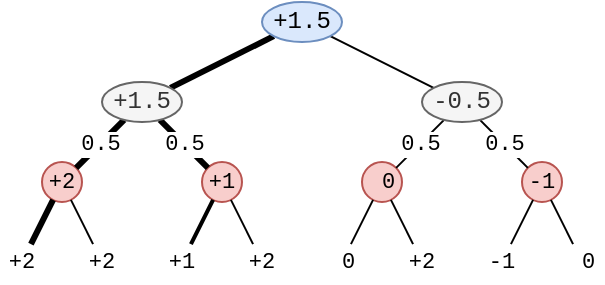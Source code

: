 <mxfile version="24.7.5">
  <diagram name="Page-1" id="nAOH3eZicdSQfYtLonMW">
    <mxGraphModel dx="568" dy="360" grid="1" gridSize="10" guides="1" tooltips="1" connect="1" arrows="1" fold="1" page="1" pageScale="1" pageWidth="320" pageHeight="160" math="0" shadow="0">
      <root>
        <mxCell id="0" />
        <mxCell id="1" parent="0" />
        <mxCell id="9BBqrbZMhpgvefR6SsMU-13" value="" style="endArrow=none;html=1;rounded=0;fontFamily=Courier New;fontSize=11;strokeWidth=3;" parent="1" source="D1s_JWRGo4cH3QNwt004-2" target="D1s_JWRGo4cH3QNwt004-4" edge="1">
          <mxGeometry width="50" height="50" relative="1" as="geometry">
            <mxPoint x="88.944" y="55.528" as="sourcePoint" />
            <mxPoint x="151.056" y="24.472" as="targetPoint" />
          </mxGeometry>
        </mxCell>
        <mxCell id="9BBqrbZMhpgvefR6SsMU-15" value="" style="endArrow=none;html=1;rounded=0;fontFamily=Courier New;fontSize=11;" parent="1" source="D1s_JWRGo4cH3QNwt004-3" target="D1s_JWRGo4cH3QNwt004-4" edge="1">
          <mxGeometry width="50" height="50" relative="1" as="geometry">
            <mxPoint x="231.056" y="55.528" as="sourcePoint" />
            <mxPoint x="168.944" y="24.472" as="targetPoint" />
          </mxGeometry>
        </mxCell>
        <mxCell id="9BBqrbZMhpgvefR6SsMU-16" value="+2" style="ellipse;whiteSpace=wrap;html=1;aspect=fixed;fontFamily=Courier New;fontSize=11;fillColor=#f8cecc;strokeColor=#b85450;" parent="1" vertex="1">
          <mxGeometry x="30" y="90" width="20" height="20" as="geometry" />
        </mxCell>
        <mxCell id="9BBqrbZMhpgvefR6SsMU-19" value="+1" style="ellipse;whiteSpace=wrap;html=1;aspect=fixed;fontFamily=Courier New;fontSize=11;fillColor=#f8cecc;strokeColor=#b85450;" parent="1" vertex="1">
          <mxGeometry x="110" y="90" width="20" height="20" as="geometry" />
        </mxCell>
        <mxCell id="9BBqrbZMhpgvefR6SsMU-21" value="&amp;nbsp;0" style="ellipse;whiteSpace=wrap;html=1;aspect=fixed;fontFamily=Courier New;fontSize=11;fillColor=#f8cecc;strokeColor=#b85450;" parent="1" vertex="1">
          <mxGeometry x="190" y="90" width="20" height="20" as="geometry" />
        </mxCell>
        <mxCell id="9BBqrbZMhpgvefR6SsMU-23" value="-1" style="ellipse;whiteSpace=wrap;html=1;aspect=fixed;fontFamily=Courier New;fontSize=11;fillColor=#f8cecc;strokeColor=#b85450;" parent="1" vertex="1">
          <mxGeometry x="270" y="90" width="20" height="20" as="geometry" />
        </mxCell>
        <mxCell id="9BBqrbZMhpgvefR6SsMU-24" value="0.5" style="endArrow=none;html=1;rounded=0;fontFamily=Courier New;fontSize=11;strokeWidth=3;" parent="1" source="9BBqrbZMhpgvefR6SsMU-16" target="D1s_JWRGo4cH3QNwt004-2" edge="1">
          <mxGeometry width="50" height="50" relative="1" as="geometry">
            <mxPoint x="170" y="48" as="sourcePoint" />
            <mxPoint x="72.929" y="67.071" as="targetPoint" />
          </mxGeometry>
        </mxCell>
        <mxCell id="9BBqrbZMhpgvefR6SsMU-25" value="0.5" style="endArrow=none;html=1;rounded=0;fontFamily=Courier New;fontSize=11;strokeWidth=3;" parent="1" source="9BBqrbZMhpgvefR6SsMU-19" target="D1s_JWRGo4cH3QNwt004-2" edge="1">
          <mxGeometry width="50" height="50" relative="1" as="geometry">
            <mxPoint x="97" y="113" as="sourcePoint" />
            <mxPoint x="87.071" y="67.071" as="targetPoint" />
          </mxGeometry>
        </mxCell>
        <mxCell id="9BBqrbZMhpgvefR6SsMU-29" value="0.5" style="endArrow=none;html=1;rounded=0;fontFamily=Courier New;fontSize=11;" parent="1" source="9BBqrbZMhpgvefR6SsMU-21" target="D1s_JWRGo4cH3QNwt004-3" edge="1">
          <mxGeometry width="50" height="50" relative="1" as="geometry">
            <mxPoint x="57" y="120" as="sourcePoint" />
            <mxPoint x="232.929" y="67.071" as="targetPoint" />
          </mxGeometry>
        </mxCell>
        <mxCell id="9BBqrbZMhpgvefR6SsMU-30" value="0.5" style="endArrow=none;html=1;rounded=0;fontFamily=Courier New;fontSize=11;" parent="1" source="9BBqrbZMhpgvefR6SsMU-23" target="D1s_JWRGo4cH3QNwt004-3" edge="1">
          <mxGeometry width="50" height="50" relative="1" as="geometry">
            <mxPoint x="197" y="110" as="sourcePoint" />
            <mxPoint x="247.071" y="67.071" as="targetPoint" />
          </mxGeometry>
        </mxCell>
        <mxCell id="9BBqrbZMhpgvefR6SsMU-31" value="+2" style="ellipse;whiteSpace=wrap;html=1;aspect=fixed;fontFamily=Courier New;fontSize=11;strokeColor=#FFFFFF;" parent="1" vertex="1">
          <mxGeometry x="10" y="130" width="20" height="20" as="geometry" />
        </mxCell>
        <mxCell id="9BBqrbZMhpgvefR6SsMU-32" value="+2" style="ellipse;whiteSpace=wrap;html=1;aspect=fixed;fontFamily=Courier New;fontSize=11;strokeColor=#FFFFFF;" parent="1" vertex="1">
          <mxGeometry x="50" y="130" width="20" height="20" as="geometry" />
        </mxCell>
        <mxCell id="9BBqrbZMhpgvefR6SsMU-33" value="" style="endArrow=none;html=1;rounded=0;fontFamily=Courier New;fontSize=11;strokeWidth=3;" parent="1" source="9BBqrbZMhpgvefR6SsMU-31" target="9BBqrbZMhpgvefR6SsMU-16" edge="1">
          <mxGeometry width="50" height="50" relative="1" as="geometry">
            <mxPoint x="-13" y="160" as="sourcePoint" />
            <mxPoint x="93" y="87" as="targetPoint" />
          </mxGeometry>
        </mxCell>
        <mxCell id="9BBqrbZMhpgvefR6SsMU-34" value="" style="endArrow=none;html=1;rounded=0;fontFamily=Courier New;fontSize=11;" parent="1" source="9BBqrbZMhpgvefR6SsMU-32" target="9BBqrbZMhpgvefR6SsMU-16" edge="1">
          <mxGeometry width="50" height="50" relative="1" as="geometry">
            <mxPoint x="127" y="150" as="sourcePoint" />
            <mxPoint x="109" y="85" as="targetPoint" />
          </mxGeometry>
        </mxCell>
        <mxCell id="9BBqrbZMhpgvefR6SsMU-35" value="+1" style="ellipse;whiteSpace=wrap;html=1;aspect=fixed;fontFamily=Courier New;fontSize=11;strokeColor=#FFFFFF;" parent="1" vertex="1">
          <mxGeometry x="90" y="130" width="20" height="20" as="geometry" />
        </mxCell>
        <mxCell id="9BBqrbZMhpgvefR6SsMU-36" value="+2" style="ellipse;whiteSpace=wrap;html=1;aspect=fixed;fontFamily=Courier New;fontSize=11;strokeColor=#FFFFFF;" parent="1" vertex="1">
          <mxGeometry x="130" y="130" width="20" height="20" as="geometry" />
        </mxCell>
        <mxCell id="9BBqrbZMhpgvefR6SsMU-37" value="" style="endArrow=none;html=1;rounded=0;fontFamily=Courier New;fontSize=11;strokeWidth=2;" parent="1" source="9BBqrbZMhpgvefR6SsMU-35" target="9BBqrbZMhpgvefR6SsMU-19" edge="1">
          <mxGeometry width="50" height="50" relative="1" as="geometry">
            <mxPoint x="67" y="160" as="sourcePoint" />
            <mxPoint x="173" y="87" as="targetPoint" />
          </mxGeometry>
        </mxCell>
        <mxCell id="9BBqrbZMhpgvefR6SsMU-38" value="" style="endArrow=none;html=1;rounded=0;fontFamily=Courier New;fontSize=11;strokeWidth=1;" parent="1" source="9BBqrbZMhpgvefR6SsMU-36" target="9BBqrbZMhpgvefR6SsMU-19" edge="1">
          <mxGeometry width="50" height="50" relative="1" as="geometry">
            <mxPoint x="207" y="150" as="sourcePoint" />
            <mxPoint x="189" y="85" as="targetPoint" />
          </mxGeometry>
        </mxCell>
        <mxCell id="9BBqrbZMhpgvefR6SsMU-47" value="&amp;nbsp;0" style="ellipse;whiteSpace=wrap;html=1;aspect=fixed;fontFamily=Courier New;fontSize=11;strokeColor=#FFFFFF;" parent="1" vertex="1">
          <mxGeometry x="170" y="130" width="20" height="20" as="geometry" />
        </mxCell>
        <mxCell id="9BBqrbZMhpgvefR6SsMU-49" value="" style="endArrow=none;html=1;rounded=0;fontFamily=Courier New;fontSize=11;" parent="1" source="9BBqrbZMhpgvefR6SsMU-47" target="9BBqrbZMhpgvefR6SsMU-21" edge="1">
          <mxGeometry width="50" height="50" relative="1" as="geometry">
            <mxPoint x="47" y="160" as="sourcePoint" />
            <mxPoint x="153" y="87" as="targetPoint" />
          </mxGeometry>
        </mxCell>
        <mxCell id="9BBqrbZMhpgvefR6SsMU-51" value="-1" style="ellipse;whiteSpace=wrap;html=1;aspect=fixed;fontFamily=Courier New;fontSize=11;strokeColor=#FFFFFF;" parent="1" vertex="1">
          <mxGeometry x="250" y="130" width="20" height="20" as="geometry" />
        </mxCell>
        <mxCell id="9BBqrbZMhpgvefR6SsMU-52" value="&amp;nbsp;0" style="ellipse;whiteSpace=wrap;html=1;aspect=fixed;fontFamily=Courier New;fontSize=11;strokeColor=#FFFFFF;" parent="1" vertex="1">
          <mxGeometry x="290" y="130" width="20" height="20" as="geometry" />
        </mxCell>
        <mxCell id="9BBqrbZMhpgvefR6SsMU-53" value="" style="endArrow=none;html=1;rounded=0;fontFamily=Courier New;fontSize=11;" parent="1" source="9BBqrbZMhpgvefR6SsMU-51" target="9BBqrbZMhpgvefR6SsMU-23" edge="1">
          <mxGeometry width="50" height="50" relative="1" as="geometry">
            <mxPoint x="107" y="160" as="sourcePoint" />
            <mxPoint x="213" y="87" as="targetPoint" />
          </mxGeometry>
        </mxCell>
        <mxCell id="9BBqrbZMhpgvefR6SsMU-54" value="" style="endArrow=none;html=1;rounded=0;fontFamily=Courier New;fontSize=11;" parent="1" source="9BBqrbZMhpgvefR6SsMU-52" target="9BBqrbZMhpgvefR6SsMU-23" edge="1">
          <mxGeometry width="50" height="50" relative="1" as="geometry">
            <mxPoint x="247" y="150" as="sourcePoint" />
            <mxPoint x="229" y="85" as="targetPoint" />
          </mxGeometry>
        </mxCell>
        <mxCell id="9BBqrbZMhpgvefR6SsMU-55" value="+2" style="ellipse;whiteSpace=wrap;html=1;aspect=fixed;fontFamily=Courier New;fontSize=11;strokeColor=#FFFFFF;" parent="1" vertex="1">
          <mxGeometry x="210" y="130" width="20" height="20" as="geometry" />
        </mxCell>
        <mxCell id="9BBqrbZMhpgvefR6SsMU-56" value="" style="endArrow=none;html=1;rounded=0;fontFamily=Courier New;fontSize=11;" parent="1" source="9BBqrbZMhpgvefR6SsMU-55" target="9BBqrbZMhpgvefR6SsMU-21" edge="1">
          <mxGeometry width="50" height="50" relative="1" as="geometry">
            <mxPoint x="207" y="150" as="sourcePoint" />
            <mxPoint x="189" y="85" as="targetPoint" />
          </mxGeometry>
        </mxCell>
        <mxCell id="D1s_JWRGo4cH3QNwt004-2" value="+1.5" style="ellipse;whiteSpace=wrap;html=1;fillColor=#f5f5f5;fontColor=#333333;strokeColor=#666666;fontFamily=Courier New;" parent="1" vertex="1">
          <mxGeometry x="60" y="50" width="40" height="20" as="geometry" />
        </mxCell>
        <mxCell id="D1s_JWRGo4cH3QNwt004-3" value="-0.5" style="ellipse;whiteSpace=wrap;html=1;fillColor=#f5f5f5;fontColor=#333333;strokeColor=#666666;fontFamily=Courier New;" parent="1" vertex="1">
          <mxGeometry x="220" y="50" width="40" height="20" as="geometry" />
        </mxCell>
        <mxCell id="D1s_JWRGo4cH3QNwt004-4" value="+1.5" style="ellipse;whiteSpace=wrap;html=1;fillColor=#dae8fc;strokeColor=#6c8ebf;fontFamily=Courier New;" parent="1" vertex="1">
          <mxGeometry x="140" y="10" width="40" height="20" as="geometry" />
        </mxCell>
      </root>
    </mxGraphModel>
  </diagram>
</mxfile>
